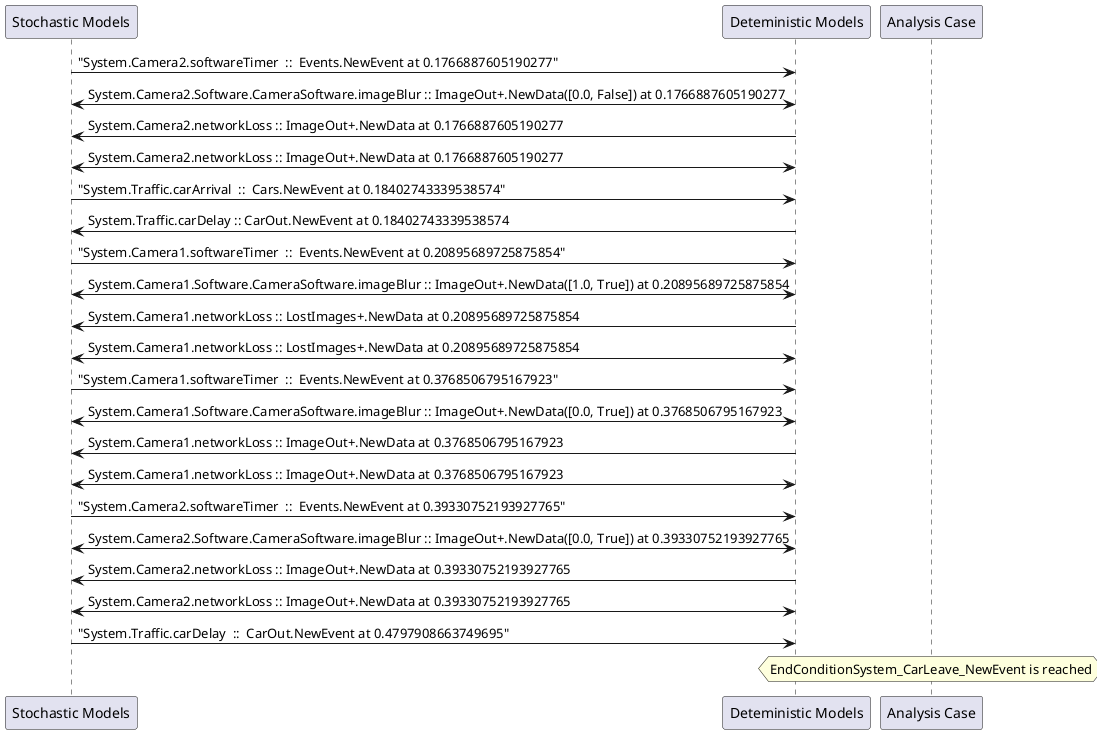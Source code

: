 
	@startuml
	participant "Stochastic Models" as stochmodel
	participant "Deteministic Models" as detmodel
	participant "Analysis Case" as analysis
	{24319_stop} stochmodel -> detmodel : "System.Camera2.softwareTimer  ::  Events.NewEvent at 0.1766887605190277"
detmodel <-> stochmodel : System.Camera2.Software.CameraSoftware.imageBlur :: ImageOut+.NewData([0.0, False]) at 0.1766887605190277
detmodel -> stochmodel : System.Camera2.networkLoss :: ImageOut+.NewData at 0.1766887605190277
detmodel <-> stochmodel : System.Camera2.networkLoss :: ImageOut+.NewData at 0.1766887605190277
{24335_stop} stochmodel -> detmodel : "System.Traffic.carArrival  ::  Cars.NewEvent at 0.18402743339538574"
{24345_start} detmodel -> stochmodel : System.Traffic.carDelay :: CarOut.NewEvent at 0.18402743339538574
{24303_stop} stochmodel -> detmodel : "System.Camera1.softwareTimer  ::  Events.NewEvent at 0.20895689725875854"
detmodel <-> stochmodel : System.Camera1.Software.CameraSoftware.imageBlur :: ImageOut+.NewData([1.0, True]) at 0.20895689725875854
detmodel -> stochmodel : System.Camera1.networkLoss :: LostImages+.NewData at 0.20895689725875854
detmodel <-> stochmodel : System.Camera1.networkLoss :: LostImages+.NewData at 0.20895689725875854
{24304_stop} stochmodel -> detmodel : "System.Camera1.softwareTimer  ::  Events.NewEvent at 0.3768506795167923"
detmodel <-> stochmodel : System.Camera1.Software.CameraSoftware.imageBlur :: ImageOut+.NewData([0.0, True]) at 0.3768506795167923
detmodel -> stochmodel : System.Camera1.networkLoss :: ImageOut+.NewData at 0.3768506795167923
detmodel <-> stochmodel : System.Camera1.networkLoss :: ImageOut+.NewData at 0.3768506795167923
{24320_stop} stochmodel -> detmodel : "System.Camera2.softwareTimer  ::  Events.NewEvent at 0.39330752193927765"
detmodel <-> stochmodel : System.Camera2.Software.CameraSoftware.imageBlur :: ImageOut+.NewData([0.0, True]) at 0.39330752193927765
detmodel -> stochmodel : System.Camera2.networkLoss :: ImageOut+.NewData at 0.39330752193927765
detmodel <-> stochmodel : System.Camera2.networkLoss :: ImageOut+.NewData at 0.39330752193927765
{24345_stop} stochmodel -> detmodel : "System.Traffic.carDelay  ::  CarOut.NewEvent at 0.4797908663749695"
{24345_start} <-> {24345_stop} : delay
hnote over analysis 
EndConditionSystem_CarLeave_NewEvent is reached
endnote
@enduml